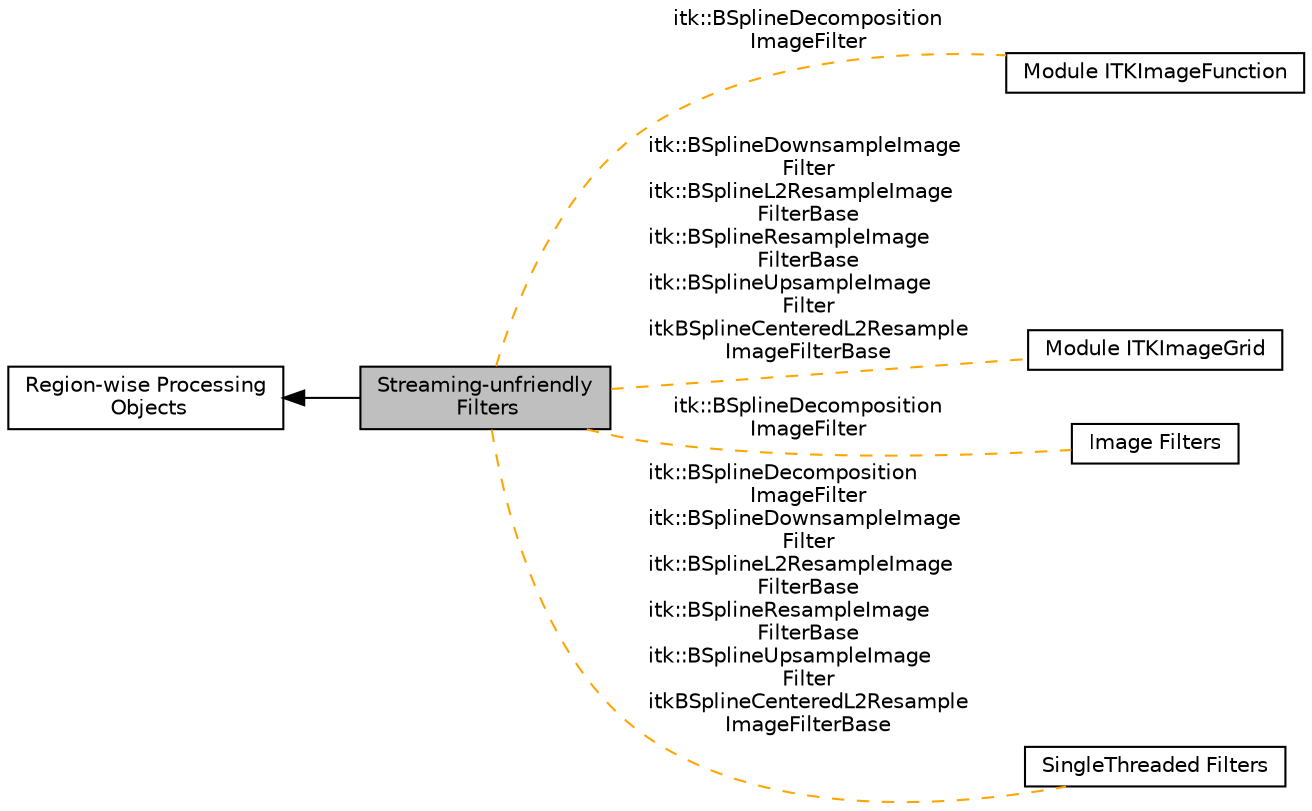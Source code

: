 digraph "Streaming-unfriendly Filters"
{
  edge [fontname="Helvetica",fontsize="10",labelfontname="Helvetica",labelfontsize="10"];
  node [fontname="Helvetica",fontsize="10",shape=box];
  rankdir=LR;
  Node1 [label="Streaming-unfriendly\l Filters",height=0.2,width=0.4,color="black", fillcolor="grey75", style="filled", fontcolor="black",tooltip=" "];
  Node5 [label="Module ITKImageFunction",height=0.2,width=0.4,color="black", fillcolor="white", style="filled",URL="$group__ITKImageFunction.html",tooltip=" "];
  Node6 [label="Module ITKImageGrid",height=0.2,width=0.4,color="black", fillcolor="white", style="filled",URL="$group__ITKImageGrid.html",tooltip=" "];
  Node3 [label="Image Filters",height=0.2,width=0.4,color="black", fillcolor="white", style="filled",URL="$group__ImageFilters.html",tooltip=" "];
  Node4 [label="SingleThreaded Filters",height=0.2,width=0.4,color="black", fillcolor="white", style="filled",URL="$group__SingleThreaded.html",tooltip=" "];
  Node2 [label="Region-wise Processing\l Objects",height=0.2,width=0.4,color="black", fillcolor="white", style="filled",URL="$group__StreamingGroup.html",tooltip=" "];
  Node2->Node1 [shape=plaintext, dir="back", style="solid"];
  Node1->Node3 [shape=plaintext, label="itk::BSplineDecomposition\lImageFilter", color="orange", dir="none", style="dashed"];
  Node1->Node4 [shape=plaintext, label="itk::BSplineDecomposition\lImageFilter\nitk::BSplineDownsampleImage\lFilter\nitk::BSplineL2ResampleImage\lFilterBase\nitk::BSplineResampleImage\lFilterBase\nitk::BSplineUpsampleImage\lFilter\nitkBSplineCenteredL2Resample\lImageFilterBase", color="orange", dir="none", style="dashed"];
  Node1->Node5 [shape=plaintext, label="itk::BSplineDecomposition\lImageFilter", color="orange", dir="none", style="dashed"];
  Node1->Node6 [shape=plaintext, label="itk::BSplineDownsampleImage\lFilter\nitk::BSplineL2ResampleImage\lFilterBase\nitk::BSplineResampleImage\lFilterBase\nitk::BSplineUpsampleImage\lFilter\nitkBSplineCenteredL2Resample\lImageFilterBase", color="orange", dir="none", style="dashed"];
}
